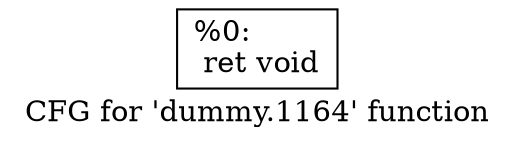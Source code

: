 digraph "CFG for 'dummy.1164' function" {
	label="CFG for 'dummy.1164' function";

	Node0x1fd1cf0 [shape=record,label="{%0:\l  ret void\l}"];
}
